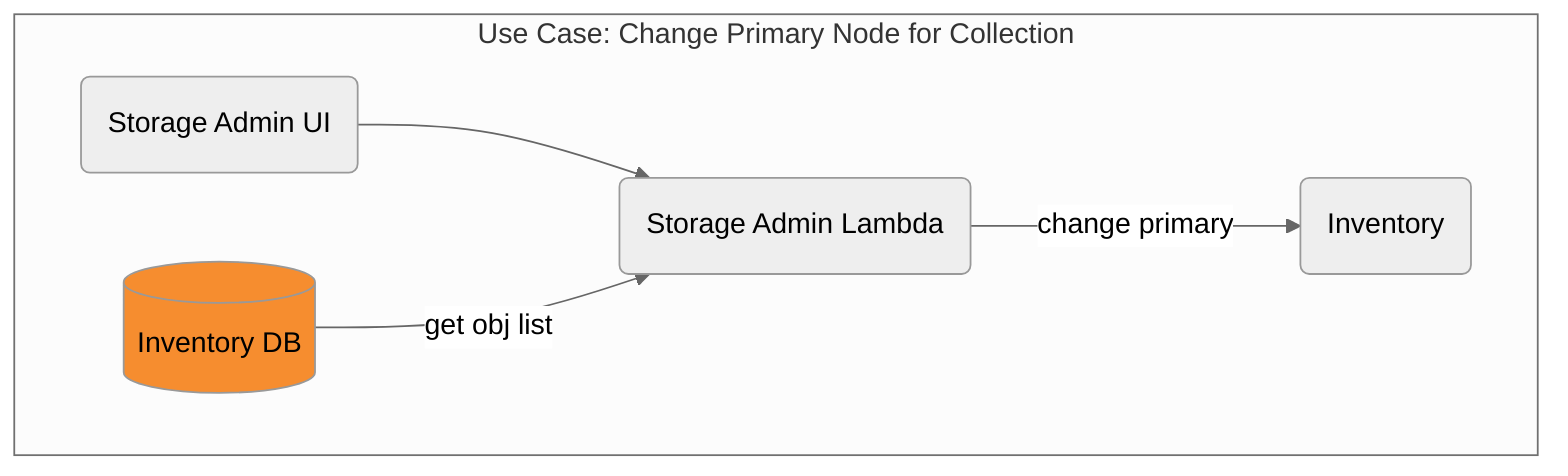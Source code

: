 %%{init: {'theme': 'neutral', 'securityLevel': 'loose'}}%%
graph TD
  SAUI("Storage Admin UI")
  SA("Storage Admin Lambda")
  RDS[(Inventory DB)]
  INV(Inventory)

  subgraph "Use Case: Change Primary Node for Collection"
    SAUI-->SA
    RDS-->|"get obj list"|SA
    SA-->|"change primary"|INV
  end

  style RDS fill:#F68D2F